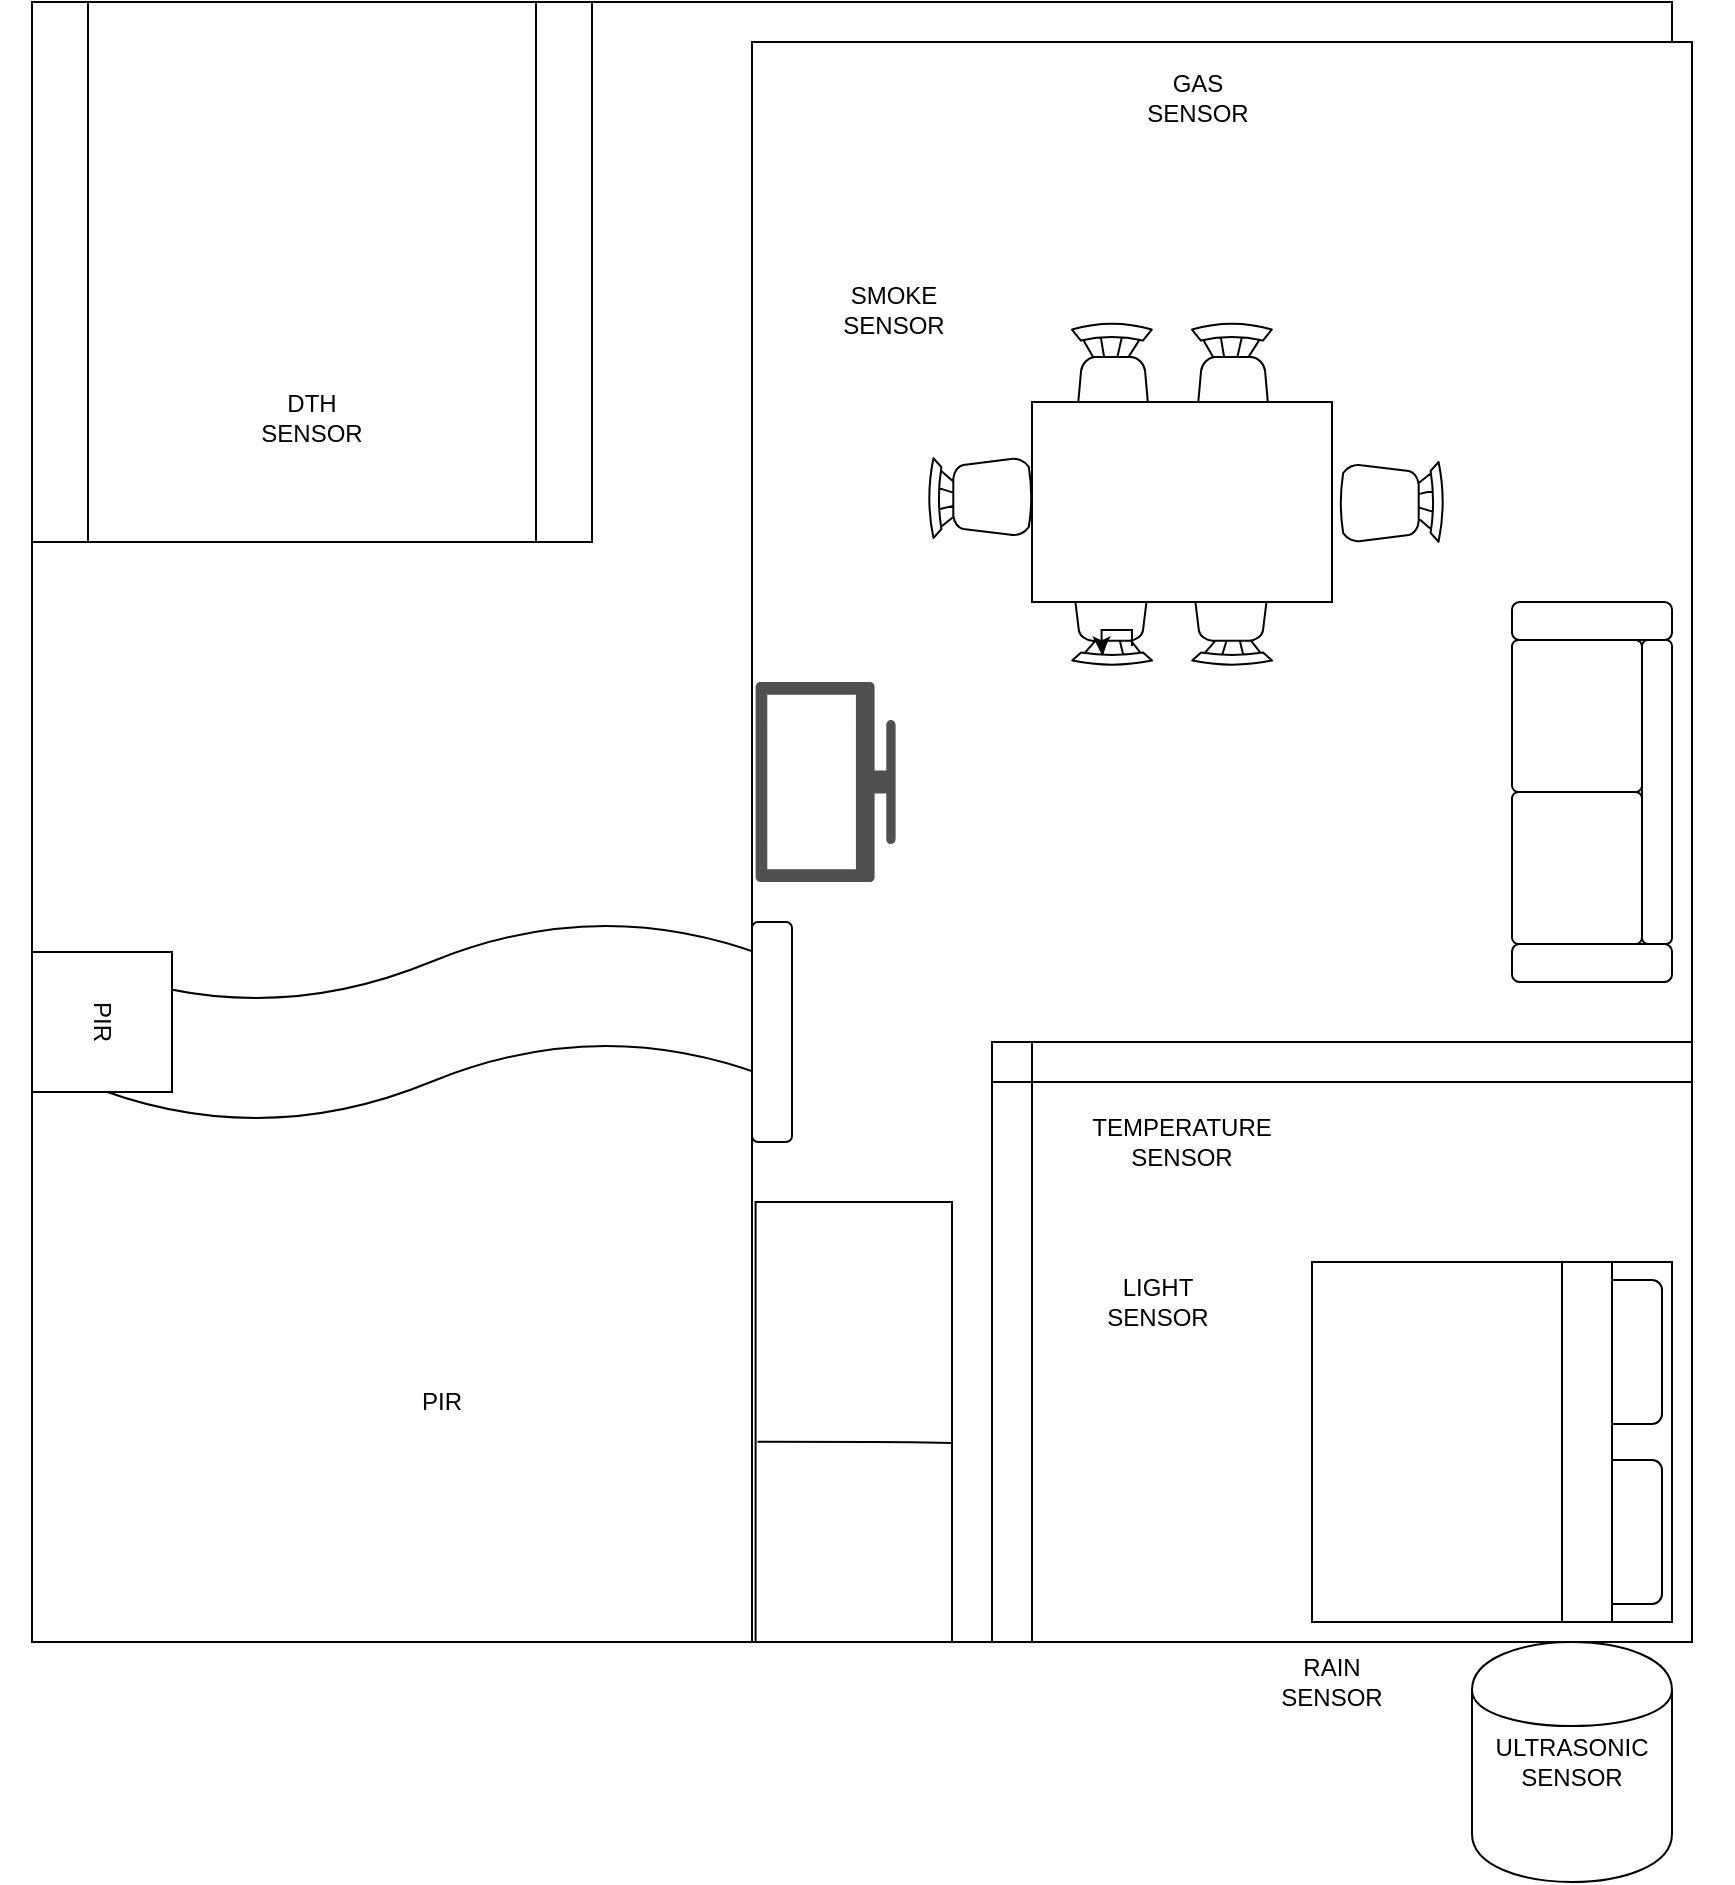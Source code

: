 <mxfile version="12.6.1" type="github"><diagram id="Nq1z6Rj34vAEKjt-ZrLX" name="Page-1"><mxGraphModel dx="2980" dy="1164" grid="1" gridSize="10" guides="1" tooltips="1" connect="1" arrows="1" fold="1" page="1" pageScale="1" pageWidth="850" pageHeight="1100" math="0" shadow="0"><root><mxCell id="0"/><mxCell id="1" parent="0"/><mxCell id="cajNEvc7iqdWi25Gau9d-1" value="" style="whiteSpace=wrap;html=1;aspect=fixed;" vertex="1" parent="1"><mxGeometry x="20" y="20" width="820" height="820" as="geometry"/></mxCell><mxCell id="cajNEvc7iqdWi25Gau9d-3" style="edgeStyle=orthogonalEdgeStyle;rounded=0;orthogonalLoop=1;jettySize=auto;html=1;exitX=0.5;exitY=1;exitDx=0;exitDy=0;" edge="1" parent="1" source="cajNEvc7iqdWi25Gau9d-1" target="cajNEvc7iqdWi25Gau9d-1"><mxGeometry relative="1" as="geometry"/></mxCell><mxCell id="cajNEvc7iqdWi25Gau9d-4" value="" style="shape=tape;whiteSpace=wrap;html=1;" vertex="1" parent="1"><mxGeometry x="44.4" y="480" width="350" height="100" as="geometry"/></mxCell><mxCell id="cajNEvc7iqdWi25Gau9d-6" value="" style="whiteSpace=wrap;html=1;aspect=fixed;" vertex="1" parent="1"><mxGeometry x="20" y="495" width="70" height="70" as="geometry"/></mxCell><mxCell id="cajNEvc7iqdWi25Gau9d-7" value="" style="rounded=0;whiteSpace=wrap;html=1;" vertex="1" parent="1"><mxGeometry x="380" y="40" width="470" height="800" as="geometry"/></mxCell><mxCell id="cajNEvc7iqdWi25Gau9d-8" value="" style="rounded=1;whiteSpace=wrap;html=1;" vertex="1" parent="1"><mxGeometry x="380" y="480" width="20" height="110" as="geometry"/></mxCell><mxCell id="cajNEvc7iqdWi25Gau9d-12" value="" style="shape=internalStorage;whiteSpace=wrap;html=1;backgroundOutline=1;" vertex="1" parent="1"><mxGeometry x="500" y="540" width="350" height="300" as="geometry"/></mxCell><mxCell id="cajNEvc7iqdWi25Gau9d-14" value="" style="shape=process;whiteSpace=wrap;html=1;backgroundOutline=1;" vertex="1" parent="1"><mxGeometry x="20" y="20" width="280" height="270" as="geometry"/></mxCell><mxCell id="cajNEvc7iqdWi25Gau9d-16" value="" style="shape=image;html=1;verticalAlign=top;verticalLabelPosition=bottom;labelBackgroundColor=#ffffff;imageAspect=0;aspect=fixed;image=https://cdn2.iconfinder.com/data/icons/home-appliances-furnitures/100/gas_stove-128.png" vertex="1" parent="1"><mxGeometry x="450" y="60" width="128" height="128" as="geometry"/></mxCell><mxCell id="cajNEvc7iqdWi25Gau9d-18" value="" style="shape=image;html=1;verticalAlign=top;verticalLabelPosition=bottom;labelBackgroundColor=#ffffff;imageAspect=0;aspect=fixed;image=https://cdn4.iconfinder.com/data/icons/christmas-2191/512/food__dish__kitchen_-128.png" vertex="1" parent="1"><mxGeometry x="578" y="99" width="50" height="50" as="geometry"/></mxCell><mxCell id="cajNEvc7iqdWi25Gau9d-19" value="" style="shape=image;html=1;verticalAlign=top;verticalLabelPosition=bottom;labelBackgroundColor=#ffffff;imageAspect=0;aspect=fixed;image=https://cdn1.iconfinder.com/data/icons/shopping-234/64/shopping_red_outline_kitchen-128.png" vertex="1" parent="1"><mxGeometry x="635" y="84" width="80" height="80" as="geometry"/></mxCell><mxCell id="cajNEvc7iqdWi25Gau9d-20" value="" style="verticalLabelPosition=bottom;html=1;verticalAlign=top;align=center;shape=mxgraph.floorplan.chair;shadow=0;" vertex="1" parent="1"><mxGeometry x="540" y="180" width="40" height="72" as="geometry"/></mxCell><mxCell id="cajNEvc7iqdWi25Gau9d-21" value="" style="verticalLabelPosition=bottom;html=1;verticalAlign=top;align=center;shape=mxgraph.floorplan.chair;shadow=0;direction=west;" vertex="1" parent="1"><mxGeometry x="540" y="300" width="40" height="52" as="geometry"/></mxCell><mxCell id="cajNEvc7iqdWi25Gau9d-22" value="" style="verticalLabelPosition=bottom;html=1;verticalAlign=top;align=center;shape=mxgraph.floorplan.chair;shadow=0;direction=north;" vertex="1" parent="1"><mxGeometry x="468" y="248" width="52" height="40" as="geometry"/></mxCell><mxCell id="cajNEvc7iqdWi25Gau9d-23" value="" style="verticalLabelPosition=bottom;html=1;verticalAlign=top;align=center;shape=mxgraph.floorplan.chair;shadow=0;direction=south" vertex="1" parent="1"><mxGeometry x="674" y="250" width="52" height="40" as="geometry"/></mxCell><mxCell id="cajNEvc7iqdWi25Gau9d-24" value="" style="verticalLabelPosition=bottom;html=1;verticalAlign=top;align=center;shape=mxgraph.floorplan.chair;shadow=0;" vertex="1" parent="1"><mxGeometry x="600" y="180" width="40" height="72" as="geometry"/></mxCell><mxCell id="cajNEvc7iqdWi25Gau9d-25" value="" style="verticalLabelPosition=bottom;html=1;verticalAlign=top;align=center;shape=mxgraph.floorplan.chair;shadow=0;direction=west;" vertex="1" parent="1"><mxGeometry x="600" y="300" width="40" height="52" as="geometry"/></mxCell><mxCell id="cajNEvc7iqdWi25Gau9d-27" style="edgeStyle=orthogonalEdgeStyle;rounded=0;orthogonalLoop=1;jettySize=auto;html=1;exitX=0.25;exitY=0.192;exitDx=0;exitDy=0;entryX=0.63;entryY=0.112;entryDx=0;entryDy=0;entryPerimeter=0;exitPerimeter=0;" edge="1" parent="1" source="cajNEvc7iqdWi25Gau9d-21" target="cajNEvc7iqdWi25Gau9d-21"><mxGeometry relative="1" as="geometry"><Array as="points"><mxPoint x="570" y="334"/></Array></mxGeometry></mxCell><mxCell id="cajNEvc7iqdWi25Gau9d-26" value="" style="shape=rect;shadow=0;" vertex="1" parent="1"><mxGeometry x="520" y="220" width="150" height="100" as="geometry"/></mxCell><mxCell id="cajNEvc7iqdWi25Gau9d-28" value="" style="shape=image;html=1;verticalAlign=top;verticalLabelPosition=bottom;labelBackgroundColor=#ffffff;imageAspect=0;aspect=fixed;image=https://cdn4.iconfinder.com/data/icons/breakfast-14/48/dish-128.png" vertex="1" parent="1"><mxGeometry x="380" y="60" width="42" height="42" as="geometry"/></mxCell><mxCell id="cajNEvc7iqdWi25Gau9d-31" value="" style="shape=image;html=1;verticalAlign=top;verticalLabelPosition=bottom;labelBackgroundColor=#ffffff;imageAspect=0;aspect=fixed;image=https://cdn3.iconfinder.com/data/icons/solid-amenities-icon-set/64/Refrigerator_2-128.png" vertex="1" parent="1"><mxGeometry x="740" y="41.6" width="130" height="130" as="geometry"/></mxCell><mxCell id="cajNEvc7iqdWi25Gau9d-32" value="" style="shape=image;html=1;verticalAlign=top;verticalLabelPosition=bottom;labelBackgroundColor=#ffffff;imageAspect=0;aspect=fixed;image=https://cdn2.iconfinder.com/data/icons/kitchen-appliances-computers-and-electronics/32/Appliances-18-128.png" vertex="1" parent="1"><mxGeometry x="380" y="86.4" width="73.6" height="73.6" as="geometry"/></mxCell><mxCell id="cajNEvc7iqdWi25Gau9d-33" value="" style="pointerEvents=1;shadow=0;dashed=0;html=1;strokeColor=none;fillColor=#505050;labelPosition=center;verticalLabelPosition=bottom;verticalAlign=top;outlineConnect=0;align=center;shape=mxgraph.office.devices.tv;direction=north;" vertex="1" parent="1"><mxGeometry x="381.8" y="360" width="70" height="100" as="geometry"/></mxCell><mxCell id="cajNEvc7iqdWi25Gau9d-34" value="" style="verticalLabelPosition=bottom;html=1;verticalAlign=top;align=center;shape=mxgraph.floorplan.couch;direction=south;" vertex="1" parent="1"><mxGeometry x="760" y="320" width="80" height="190" as="geometry"/></mxCell><mxCell id="cajNEvc7iqdWi25Gau9d-39" value="" style="shape=image;html=1;verticalAlign=top;verticalLabelPosition=bottom;labelBackgroundColor=#ffffff;imageAspect=0;aspect=fixed;image=https://cdn4.iconfinder.com/data/icons/garden-furnitures-2/128/3_Seater-128.png;direction=south;" vertex="1" parent="1"><mxGeometry x="250" y="50" width="190" height="190" as="geometry"/></mxCell><mxCell id="cajNEvc7iqdWi25Gau9d-40" value="" style="shape=image;html=1;verticalAlign=top;verticalLabelPosition=bottom;labelBackgroundColor=#ffffff;imageAspect=0;aspect=fixed;image=https://cdn3.iconfinder.com/data/icons/spring-2-1/30/Sunflower-128.png" vertex="1" parent="1"><mxGeometry x="44.4" y="20" width="40" height="40" as="geometry"/></mxCell><mxCell id="cajNEvc7iqdWi25Gau9d-41" value="" style="shape=image;html=1;verticalAlign=top;verticalLabelPosition=bottom;labelBackgroundColor=#ffffff;imageAspect=0;aspect=fixed;image=https://cdn4.iconfinder.com/data/icons/tree-22/86/28-128.png" vertex="1" parent="1"><mxGeometry x="40" y="620" width="70.4" height="70.4" as="geometry"/></mxCell><mxCell id="cajNEvc7iqdWi25Gau9d-42" value="" style="shape=image;html=1;verticalAlign=top;verticalLabelPosition=bottom;labelBackgroundColor=#ffffff;imageAspect=0;aspect=fixed;image=https://cdn2.iconfinder.com/data/icons/spring-30/30/Flower-1-128.png" vertex="1" parent="1"><mxGeometry x="50" y="62.4" width="47.6" height="47.6" as="geometry"/></mxCell><mxCell id="cajNEvc7iqdWi25Gau9d-43" value="" style="shape=image;html=1;verticalAlign=top;verticalLabelPosition=bottom;labelBackgroundColor=#ffffff;imageAspect=0;aspect=fixed;image=https://cdn2.iconfinder.com/data/icons/ecology-environment-outline/96/ecologi_outline-04-128.png" vertex="1" parent="1"><mxGeometry x="20.4" y="300" width="69.6" height="69.6" as="geometry"/></mxCell><mxCell id="cajNEvc7iqdWi25Gau9d-44" value="" style="shape=image;html=1;verticalAlign=top;verticalLabelPosition=bottom;labelBackgroundColor=#ffffff;imageAspect=0;aspect=fixed;image=https://cdn2.iconfinder.com/data/icons/spring-30/30/Watering_Can-128.png" vertex="1" parent="1"><mxGeometry x="47.6" y="110" width="50" height="50" as="geometry"/></mxCell><mxCell id="cajNEvc7iqdWi25Gau9d-45" value="" style="shape=image;html=1;verticalAlign=top;verticalLabelPosition=bottom;labelBackgroundColor=#ffffff;imageAspect=0;aspect=fixed;image=https://cdn0.iconfinder.com/data/icons/future-farming-glyph-1/96/vertical-farming-future-indoor-garden-128.png" vertex="1" parent="1"><mxGeometry x="80" y="23.2" width="190" height="190" as="geometry"/></mxCell><mxCell id="cajNEvc7iqdWi25Gau9d-47" value="" style="shape=image;html=1;verticalAlign=top;verticalLabelPosition=bottom;labelBackgroundColor=#ffffff;imageAspect=0;aspect=fixed;image=https://cdn4.iconfinder.com/data/icons/hotel-service-5/300/room-128.png;direction=west;" vertex="1" parent="1"><mxGeometry x="312" y="460" width="128" height="128" as="geometry"/></mxCell><mxCell id="cajNEvc7iqdWi25Gau9d-48" value="" style="shape=image;html=1;verticalAlign=top;verticalLabelPosition=bottom;labelBackgroundColor=#ffffff;imageAspect=0;aspect=fixed;image=https://cdn2.iconfinder.com/data/icons/rental-icon/240/airco-128.png" vertex="1" parent="1"><mxGeometry x="500" y="540" width="40" height="40" as="geometry"/></mxCell><mxCell id="cajNEvc7iqdWi25Gau9d-49" value="" style="shape=image;html=1;verticalAlign=top;verticalLabelPosition=bottom;labelBackgroundColor=#ffffff;imageAspect=0;aspect=fixed;image=https://cdn2.iconfinder.com/data/icons/architecture-interior/24/architecture-interior-30-128.png;direction=south;" vertex="1" parent="1"><mxGeometry x="4.4" y="476.8" width="111.2" height="111.2" as="geometry"/></mxCell><mxCell id="cajNEvc7iqdWi25Gau9d-52" value="" style="rounded=0;whiteSpace=wrap;html=1;direction=south;" vertex="1" parent="1"><mxGeometry x="381.8" y="620" width="98.2" height="220" as="geometry"/></mxCell><mxCell id="cajNEvc7iqdWi25Gau9d-53" value="" style="shape=image;html=1;verticalAlign=top;verticalLabelPosition=bottom;labelBackgroundColor=#ffffff;imageAspect=0;aspect=fixed;image=https://cdn2.iconfinder.com/data/icons/architecture-interior/24/architecture-interior-17-128.png" vertex="1" parent="1"><mxGeometry x="380" y="780" width="60" height="60" as="geometry"/></mxCell><mxCell id="cajNEvc7iqdWi25Gau9d-55" value="" style="shape=image;html=1;verticalAlign=top;verticalLabelPosition=bottom;labelBackgroundColor=#ffffff;imageAspect=0;aspect=fixed;image=https://cdn2.iconfinder.com/data/icons/household-things/64/house_sink-128.png;direction=north;" vertex="1" parent="1"><mxGeometry x="372" y="678" width="59" height="59" as="geometry"/></mxCell><mxCell id="cajNEvc7iqdWi25Gau9d-56" value="" style="shape=image;html=1;verticalAlign=top;verticalLabelPosition=bottom;labelBackgroundColor=#ffffff;imageAspect=0;aspect=fixed;image=https://cdn2.iconfinder.com/data/icons/home-appliances-furnitures/100/toilet-128.png;direction=east;" vertex="1" parent="1"><mxGeometry x="420.2" y="620" width="59.8" height="59.8" as="geometry"/></mxCell><mxCell id="cajNEvc7iqdWi25Gau9d-57" value="" style="endArrow=none;html=1;exitX=0.548;exitY=-0.004;exitDx=0;exitDy=0;exitPerimeter=0;entryX=0.545;entryY=0.99;entryDx=0;entryDy=0;entryPerimeter=0;" edge="1" parent="1" source="cajNEvc7iqdWi25Gau9d-52" target="cajNEvc7iqdWi25Gau9d-52"><mxGeometry width="50" height="50" relative="1" as="geometry"><mxPoint x="385" y="780" as="sourcePoint"/><mxPoint x="387" y="737" as="targetPoint"/><Array as="points"><mxPoint x="450" y="740"/></Array></mxGeometry></mxCell><mxCell id="cajNEvc7iqdWi25Gau9d-59" value="" style="verticalLabelPosition=bottom;html=1;verticalAlign=top;align=center;shape=mxgraph.floorplan.bed_double;direction=south;" vertex="1" parent="1"><mxGeometry x="660" y="650" width="180" height="180" as="geometry"/></mxCell><mxCell id="cajNEvc7iqdWi25Gau9d-60" value="" style="shape=image;html=1;verticalAlign=top;verticalLabelPosition=bottom;labelBackgroundColor=#ffffff;imageAspect=0;aspect=fixed;image=https://cdn0.iconfinder.com/data/icons/interior-and-decor-vol-1-1/512/19-128.png;direction=east;" vertex="1" parent="1"><mxGeometry x="760" y="560" width="80" height="80" as="geometry"/></mxCell><mxCell id="cajNEvc7iqdWi25Gau9d-62" value="" style="shape=image;html=1;verticalAlign=top;verticalLabelPosition=bottom;labelBackgroundColor=#ffffff;imageAspect=0;aspect=fixed;image=https://cdn0.iconfinder.com/data/icons/library-9/64/Lamp-book-table-education-school-library-study-128.png" vertex="1" parent="1"><mxGeometry x="520" y="757" width="83" height="83" as="geometry"/></mxCell><mxCell id="cajNEvc7iqdWi25Gau9d-65" value="" style="shape=image;html=1;verticalAlign=top;verticalLabelPosition=bottom;labelBackgroundColor=#ffffff;imageAspect=0;aspect=fixed;image=https://cdn0.iconfinder.com/data/icons/energy-free/32/Energy_Energy_Gas_Tank_Fuel_Gasolin-128.png" vertex="1" parent="1"><mxGeometry x="468" y="41.6" width="52" height="52" as="geometry"/></mxCell><mxCell id="cajNEvc7iqdWi25Gau9d-66" value="" style="shape=image;html=1;verticalAlign=top;verticalLabelPosition=bottom;labelBackgroundColor=#ffffff;imageAspect=0;aspect=fixed;image=https://cdn3.iconfinder.com/data/icons/furniture-4-4/512/furniture_living_room_home_house_offie-04-128.png" vertex="1" parent="1"><mxGeometry x="650" y="500" width="120" height="120" as="geometry"/></mxCell><mxCell id="cajNEvc7iqdWi25Gau9d-68" value="" style="shape=image;html=1;verticalAlign=top;verticalLabelPosition=bottom;labelBackgroundColor=#ffffff;imageAspect=0;aspect=fixed;image=https://cdn2.iconfinder.com/data/icons/architecture-interior/24/architecture-interior-10-128.png;direction=east;" vertex="1" parent="1"><mxGeometry x="130" y="670" width="170" height="170" as="geometry"/></mxCell><mxCell id="cajNEvc7iqdWi25Gau9d-72" value="DTH SENSOR" style="text;html=1;strokeColor=none;fillColor=none;align=center;verticalAlign=middle;whiteSpace=wrap;rounded=0;" vertex="1" parent="1"><mxGeometry x="140" y="218" width="40" height="20" as="geometry"/></mxCell><mxCell id="cajNEvc7iqdWi25Gau9d-73" value="PIR" style="text;html=1;strokeColor=none;fillColor=none;align=center;verticalAlign=middle;whiteSpace=wrap;rounded=0;rotation=90;" vertex="1" parent="1"><mxGeometry x="35" y="520" width="40" height="20" as="geometry"/></mxCell><mxCell id="cajNEvc7iqdWi25Gau9d-74" value="GAS SENSOR" style="text;html=1;strokeColor=none;fillColor=none;align=center;verticalAlign=middle;whiteSpace=wrap;rounded=0;" vertex="1" parent="1"><mxGeometry x="583" y="58" width="40" height="20" as="geometry"/></mxCell><mxCell id="cajNEvc7iqdWi25Gau9d-76" value="LIGHT SENSOR" style="text;html=1;strokeColor=none;fillColor=none;align=center;verticalAlign=middle;whiteSpace=wrap;rounded=0;" vertex="1" parent="1"><mxGeometry x="563" y="659.8" width="40" height="20" as="geometry"/></mxCell><mxCell id="cajNEvc7iqdWi25Gau9d-77" value="PIR" style="text;html=1;strokeColor=none;fillColor=none;align=center;verticalAlign=middle;whiteSpace=wrap;rounded=0;" vertex="1" parent="1"><mxGeometry x="200" y="710" width="50" height="20" as="geometry"/></mxCell><mxCell id="cajNEvc7iqdWi25Gau9d-78" value="RAIN SENSOR" style="text;html=1;strokeColor=none;fillColor=none;align=center;verticalAlign=middle;whiteSpace=wrap;rounded=0;" vertex="1" parent="1"><mxGeometry x="650" y="850" width="40" height="20" as="geometry"/></mxCell><mxCell id="cajNEvc7iqdWi25Gau9d-79" value="TEMPERATURE SENSOR" style="text;html=1;strokeColor=none;fillColor=none;align=center;verticalAlign=middle;whiteSpace=wrap;rounded=0;" vertex="1" parent="1"><mxGeometry x="575" y="580" width="40" height="20" as="geometry"/></mxCell><mxCell id="cajNEvc7iqdWi25Gau9d-82" value="" style="shape=cylinder;whiteSpace=wrap;html=1;boundedLbl=1;backgroundOutline=1;" vertex="1" parent="1"><mxGeometry x="740" y="840" width="100" height="120" as="geometry"/></mxCell><mxCell id="cajNEvc7iqdWi25Gau9d-83" value="ULTRASONIC SENSOR" style="text;html=1;strokeColor=none;fillColor=none;align=center;verticalAlign=middle;whiteSpace=wrap;rounded=0;" vertex="1" parent="1"><mxGeometry x="770" y="890" width="40" height="20" as="geometry"/></mxCell><mxCell id="cajNEvc7iqdWi25Gau9d-84" value="SMOKE SENSOR" style="text;html=1;strokeColor=none;fillColor=none;align=center;verticalAlign=middle;whiteSpace=wrap;rounded=0;" vertex="1" parent="1"><mxGeometry x="431" y="164" width="40" height="20" as="geometry"/></mxCell></root></mxGraphModel></diagram></mxfile>